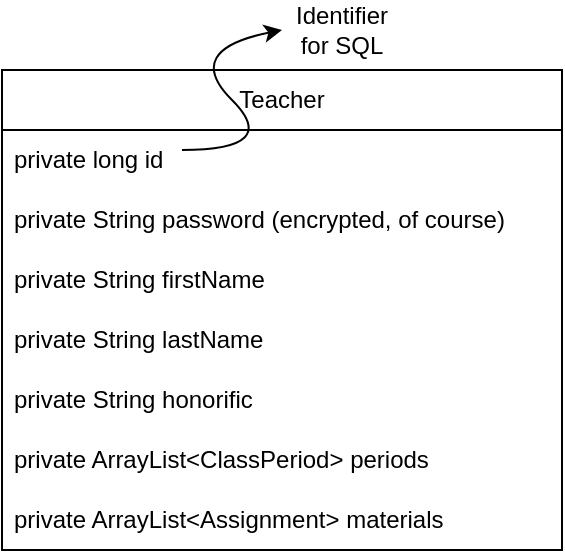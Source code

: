 <mxfile version="22.1.18" type="github">
  <diagram name="Page-1" id="15TTBoJJ_lV66m8lFySO">
    <mxGraphModel dx="954" dy="521" grid="1" gridSize="10" guides="1" tooltips="1" connect="1" arrows="1" fold="1" page="1" pageScale="1" pageWidth="850" pageHeight="1100" math="0" shadow="0">
      <root>
        <mxCell id="0" />
        <mxCell id="1" parent="0" />
        <mxCell id="gnhUbkvolNWlPmNGs9bA-1" value="Teacher" style="swimlane;fontStyle=0;childLayout=stackLayout;horizontal=1;startSize=30;horizontalStack=0;resizeParent=1;resizeParentMax=0;resizeLast=0;collapsible=1;marginBottom=0;whiteSpace=wrap;html=1;" vertex="1" parent="1">
          <mxGeometry x="80" y="40" width="280" height="240" as="geometry">
            <mxRectangle x="80" y="40" width="80" height="30" as="alternateBounds" />
          </mxGeometry>
        </mxCell>
        <mxCell id="gnhUbkvolNWlPmNGs9bA-5" value="" style="curved=1;endArrow=classic;html=1;rounded=0;" edge="1" parent="gnhUbkvolNWlPmNGs9bA-1">
          <mxGeometry width="50" height="50" relative="1" as="geometry">
            <mxPoint x="90" y="40" as="sourcePoint" />
            <mxPoint x="140" y="-20" as="targetPoint" />
            <Array as="points">
              <mxPoint x="140" y="40" />
              <mxPoint x="90" y="-10" />
            </Array>
          </mxGeometry>
        </mxCell>
        <mxCell id="gnhUbkvolNWlPmNGs9bA-2" value="private long id" style="text;strokeColor=none;fillColor=none;align=left;verticalAlign=middle;spacingLeft=4;spacingRight=4;overflow=hidden;points=[[0,0.5],[1,0.5]];portConstraint=eastwest;rotatable=0;whiteSpace=wrap;html=1;" vertex="1" parent="gnhUbkvolNWlPmNGs9bA-1">
          <mxGeometry y="30" width="280" height="30" as="geometry" />
        </mxCell>
        <mxCell id="gnhUbkvolNWlPmNGs9bA-10" value="private String password (encrypted, of course)" style="text;html=1;strokeColor=none;fillColor=none;align=left;verticalAlign=middle;whiteSpace=wrap;rounded=0;spacingLeft=4;" vertex="1" parent="gnhUbkvolNWlPmNGs9bA-1">
          <mxGeometry y="60" width="280" height="30" as="geometry" />
        </mxCell>
        <mxCell id="gnhUbkvolNWlPmNGs9bA-3" value="private String firstName" style="text;strokeColor=none;fillColor=none;align=left;verticalAlign=middle;spacingLeft=4;spacingRight=4;overflow=hidden;points=[[0,0.5],[1,0.5]];portConstraint=eastwest;rotatable=0;whiteSpace=wrap;html=1;" vertex="1" parent="gnhUbkvolNWlPmNGs9bA-1">
          <mxGeometry y="90" width="280" height="30" as="geometry" />
        </mxCell>
        <mxCell id="gnhUbkvolNWlPmNGs9bA-4" value="private String lastName" style="text;strokeColor=none;fillColor=none;align=left;verticalAlign=middle;spacingLeft=4;spacingRight=4;overflow=hidden;points=[[0,0.5],[1,0.5]];portConstraint=eastwest;rotatable=0;whiteSpace=wrap;html=1;" vertex="1" parent="gnhUbkvolNWlPmNGs9bA-1">
          <mxGeometry y="120" width="280" height="30" as="geometry" />
        </mxCell>
        <mxCell id="gnhUbkvolNWlPmNGs9bA-8" value="private String honorific" style="text;html=1;strokeColor=none;fillColor=none;align=left;verticalAlign=middle;whiteSpace=wrap;rounded=0;spacingLeft=4;" vertex="1" parent="gnhUbkvolNWlPmNGs9bA-1">
          <mxGeometry y="150" width="280" height="30" as="geometry" />
        </mxCell>
        <mxCell id="gnhUbkvolNWlPmNGs9bA-7" value="private ArrayList&amp;lt;ClassPeriod&amp;gt; periods" style="text;html=1;strokeColor=none;fillColor=none;align=left;verticalAlign=middle;whiteSpace=wrap;rounded=0;spacingLeft=4;" vertex="1" parent="gnhUbkvolNWlPmNGs9bA-1">
          <mxGeometry y="180" width="280" height="30" as="geometry" />
        </mxCell>
        <mxCell id="gnhUbkvolNWlPmNGs9bA-9" value="private ArrayList&amp;lt;Assignment&amp;gt; materials" style="text;html=1;strokeColor=none;fillColor=none;align=left;verticalAlign=middle;whiteSpace=wrap;rounded=0;spacingLeft=4;" vertex="1" parent="gnhUbkvolNWlPmNGs9bA-1">
          <mxGeometry y="210" width="280" height="30" as="geometry" />
        </mxCell>
        <mxCell id="gnhUbkvolNWlPmNGs9bA-6" value="Identifier for SQL" style="text;html=1;strokeColor=none;fillColor=none;align=center;verticalAlign=middle;whiteSpace=wrap;rounded=0;" vertex="1" parent="1">
          <mxGeometry x="220" y="5" width="60" height="30" as="geometry" />
        </mxCell>
      </root>
    </mxGraphModel>
  </diagram>
</mxfile>
